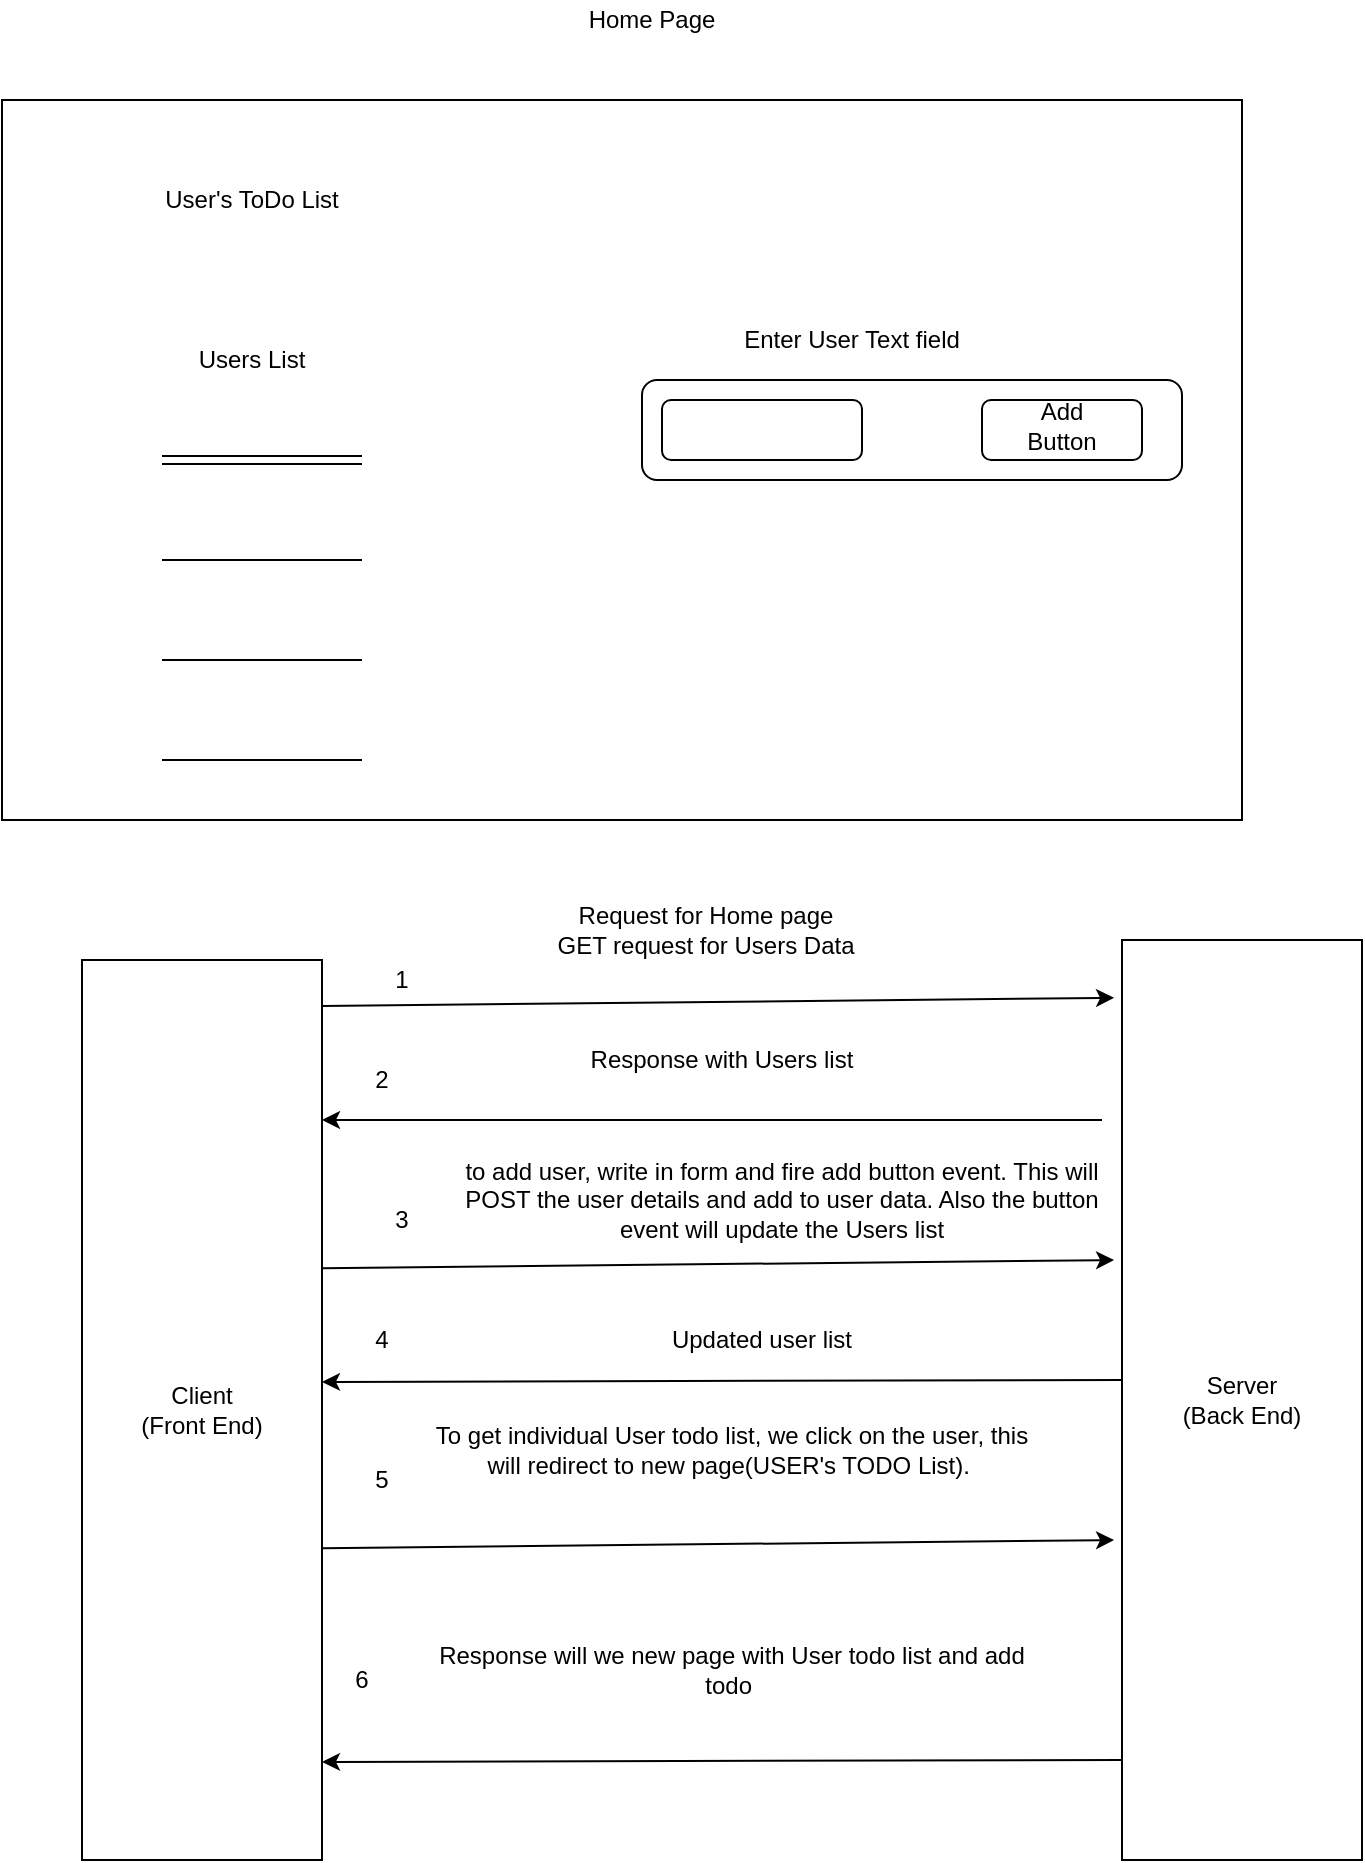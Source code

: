 <mxfile version="14.4.2" type="device" pages="2"><diagram id="xHAJPp9z-B0n9EPSBF4a" name="Page-1"><mxGraphModel dx="1108" dy="1673" grid="1" gridSize="10" guides="1" tooltips="1" connect="1" arrows="1" fold="1" page="1" pageScale="1" pageWidth="827" pageHeight="1169" math="0" shadow="0"><root><mxCell id="0"/><mxCell id="1" parent="0"/><mxCell id="vDUUkiWwdkFdXkaluPeA-1" value="" style="rounded=0;whiteSpace=wrap;html=1;" vertex="1" parent="1"><mxGeometry x="10" width="620" height="360" as="geometry"/></mxCell><mxCell id="vDUUkiWwdkFdXkaluPeA-2" value="" style="rounded=1;whiteSpace=wrap;html=1;" vertex="1" parent="1"><mxGeometry x="330" y="140" width="270" height="50" as="geometry"/></mxCell><mxCell id="vDUUkiWwdkFdXkaluPeA-3" value="User's ToDo List" style="text;html=1;strokeColor=none;fillColor=none;align=center;verticalAlign=middle;whiteSpace=wrap;rounded=0;" vertex="1" parent="1"><mxGeometry x="60" y="30" width="150" height="40" as="geometry"/></mxCell><mxCell id="vDUUkiWwdkFdXkaluPeA-4" value="Users List" style="text;html=1;strokeColor=none;fillColor=none;align=center;verticalAlign=middle;whiteSpace=wrap;rounded=0;" vertex="1" parent="1"><mxGeometry x="80" y="120" width="110" height="20" as="geometry"/></mxCell><mxCell id="vDUUkiWwdkFdXkaluPeA-6" value="" style="shape=link;html=1;" edge="1" parent="1"><mxGeometry width="100" relative="1" as="geometry"><mxPoint x="90" y="180" as="sourcePoint"/><mxPoint x="190" y="180" as="targetPoint"/><Array as="points"><mxPoint x="140" y="180"/></Array></mxGeometry></mxCell><mxCell id="vDUUkiWwdkFdXkaluPeA-7" value="" style="shape=link;html=1;width=0;" edge="1" parent="1"><mxGeometry width="100" relative="1" as="geometry"><mxPoint x="90" y="230" as="sourcePoint"/><mxPoint x="190" y="230" as="targetPoint"/></mxGeometry></mxCell><mxCell id="vDUUkiWwdkFdXkaluPeA-8" value="" style="shape=link;html=1;width=0;" edge="1" parent="1"><mxGeometry width="100" relative="1" as="geometry"><mxPoint x="90" y="280" as="sourcePoint"/><mxPoint x="190" y="280" as="targetPoint"/></mxGeometry></mxCell><mxCell id="vDUUkiWwdkFdXkaluPeA-9" value="" style="shape=link;html=1;width=0;" edge="1" parent="1"><mxGeometry width="100" relative="1" as="geometry"><mxPoint x="90" y="330" as="sourcePoint"/><mxPoint x="190" y="330" as="targetPoint"/></mxGeometry></mxCell><mxCell id="vDUUkiWwdkFdXkaluPeA-10" value="Home Page" style="text;html=1;strokeColor=none;fillColor=none;align=center;verticalAlign=middle;whiteSpace=wrap;rounded=0;" vertex="1" parent="1"><mxGeometry x="260" y="-50" width="150" height="20" as="geometry"/></mxCell><mxCell id="vDUUkiWwdkFdXkaluPeA-11" value="" style="rounded=1;whiteSpace=wrap;html=1;" vertex="1" parent="1"><mxGeometry x="340" y="150" width="100" height="30" as="geometry"/></mxCell><mxCell id="vDUUkiWwdkFdXkaluPeA-12" value="" style="rounded=1;whiteSpace=wrap;html=1;" vertex="1" parent="1"><mxGeometry x="500" y="150" width="80" height="30" as="geometry"/></mxCell><mxCell id="vDUUkiWwdkFdXkaluPeA-13" value="Add Button" style="text;html=1;strokeColor=none;fillColor=none;align=center;verticalAlign=middle;whiteSpace=wrap;rounded=0;" vertex="1" parent="1"><mxGeometry x="510" y="155" width="60" height="15" as="geometry"/></mxCell><mxCell id="vDUUkiWwdkFdXkaluPeA-14" value="Enter User Text field" style="text;html=1;strokeColor=none;fillColor=none;align=center;verticalAlign=middle;whiteSpace=wrap;rounded=0;" vertex="1" parent="1"><mxGeometry x="350" y="110" width="170" height="20" as="geometry"/></mxCell><mxCell id="vDUUkiWwdkFdXkaluPeA-15" value="Client&lt;br&gt;(Front End)" style="rounded=0;whiteSpace=wrap;html=1;" vertex="1" parent="1"><mxGeometry x="50" y="430" width="120" height="450" as="geometry"/></mxCell><mxCell id="vDUUkiWwdkFdXkaluPeA-16" value="Server&lt;br&gt;(Back End)" style="rounded=0;whiteSpace=wrap;html=1;" vertex="1" parent="1"><mxGeometry x="570" y="420" width="120" height="460" as="geometry"/></mxCell><mxCell id="vDUUkiWwdkFdXkaluPeA-19" value="1" style="text;html=1;strokeColor=none;fillColor=none;align=center;verticalAlign=middle;whiteSpace=wrap;rounded=0;" vertex="1" parent="1"><mxGeometry x="190" y="430" width="40" height="20" as="geometry"/></mxCell><mxCell id="vDUUkiWwdkFdXkaluPeA-20" value="Request for Home page&lt;br&gt;GET request for Users Data" style="text;html=1;strokeColor=none;fillColor=none;align=center;verticalAlign=middle;whiteSpace=wrap;rounded=0;" vertex="1" parent="1"><mxGeometry x="264" y="390" width="196" height="50" as="geometry"/></mxCell><mxCell id="vDUUkiWwdkFdXkaluPeA-23" value="" style="endArrow=classic;html=1;entryX=-0.033;entryY=0.108;entryDx=0;entryDy=0;entryPerimeter=0;" edge="1" parent="1"><mxGeometry width="50" height="50" relative="1" as="geometry"><mxPoint x="170" y="453" as="sourcePoint"/><mxPoint x="566.04" y="448.92" as="targetPoint"/></mxGeometry></mxCell><mxCell id="vDUUkiWwdkFdXkaluPeA-24" value="" style="endArrow=classic;html=1;" edge="1" parent="1"><mxGeometry width="50" height="50" relative="1" as="geometry"><mxPoint x="560" y="510" as="sourcePoint"/><mxPoint x="170" y="510" as="targetPoint"/></mxGeometry></mxCell><mxCell id="vDUUkiWwdkFdXkaluPeA-25" value="2" style="text;html=1;strokeColor=none;fillColor=none;align=center;verticalAlign=middle;whiteSpace=wrap;rounded=0;" vertex="1" parent="1"><mxGeometry x="180" y="480" width="40" height="20" as="geometry"/></mxCell><mxCell id="vDUUkiWwdkFdXkaluPeA-26" value="Response with Users list" style="text;html=1;strokeColor=none;fillColor=none;align=center;verticalAlign=middle;whiteSpace=wrap;rounded=0;" vertex="1" parent="1"><mxGeometry x="300" y="460" width="140" height="40" as="geometry"/></mxCell><mxCell id="vDUUkiWwdkFdXkaluPeA-27" value="" style="endArrow=classic;html=1;entryX=-0.033;entryY=0.108;entryDx=0;entryDy=0;entryPerimeter=0;" edge="1" parent="1"><mxGeometry width="50" height="50" relative="1" as="geometry"><mxPoint x="170" y="584.08" as="sourcePoint"/><mxPoint x="566.04" y="580" as="targetPoint"/></mxGeometry></mxCell><mxCell id="vDUUkiWwdkFdXkaluPeA-29" value="3" style="text;html=1;strokeColor=none;fillColor=none;align=center;verticalAlign=middle;whiteSpace=wrap;rounded=0;" vertex="1" parent="1"><mxGeometry x="190" y="550" width="40" height="20" as="geometry"/></mxCell><mxCell id="vDUUkiWwdkFdXkaluPeA-30" value="to add user, write in form and fire add button event. This will POST the user details and add to user data. Also the button event will update the Users list&lt;br&gt;" style="text;html=1;strokeColor=none;fillColor=none;align=center;verticalAlign=middle;whiteSpace=wrap;rounded=0;" vertex="1" parent="1"><mxGeometry x="230" y="530" width="340" height="40" as="geometry"/></mxCell><mxCell id="vDUUkiWwdkFdXkaluPeA-31" value="" style="endArrow=classic;html=1;exitX=0;exitY=0.371;exitDx=0;exitDy=0;exitPerimeter=0;" edge="1" parent="1"><mxGeometry width="50" height="50" relative="1" as="geometry"><mxPoint x="570" y="640" as="sourcePoint"/><mxPoint x="170" y="640.96" as="targetPoint"/></mxGeometry></mxCell><mxCell id="vDUUkiWwdkFdXkaluPeA-32" value="4" style="text;html=1;strokeColor=none;fillColor=none;align=center;verticalAlign=middle;whiteSpace=wrap;rounded=0;" vertex="1" parent="1"><mxGeometry x="180" y="610" width="40" height="20" as="geometry"/></mxCell><mxCell id="vDUUkiWwdkFdXkaluPeA-33" value="Updated user list" style="text;html=1;strokeColor=none;fillColor=none;align=center;verticalAlign=middle;whiteSpace=wrap;rounded=0;" vertex="1" parent="1"><mxGeometry x="330" y="610" width="120" height="20" as="geometry"/></mxCell><mxCell id="vDUUkiWwdkFdXkaluPeA-34" value="" style="endArrow=classic;html=1;entryX=-0.033;entryY=0.108;entryDx=0;entryDy=0;entryPerimeter=0;" edge="1" parent="1"><mxGeometry width="50" height="50" relative="1" as="geometry"><mxPoint x="170" y="724.08" as="sourcePoint"/><mxPoint x="566.04" y="720.0" as="targetPoint"/></mxGeometry></mxCell><mxCell id="vDUUkiWwdkFdXkaluPeA-35" value="5" style="text;html=1;strokeColor=none;fillColor=none;align=center;verticalAlign=middle;whiteSpace=wrap;rounded=0;" vertex="1" parent="1"><mxGeometry x="180" y="680" width="40" height="20" as="geometry"/></mxCell><mxCell id="vDUUkiWwdkFdXkaluPeA-36" value="To get individual User todo list, we click on the user, this will redirect to new page(USER's TODO List).&amp;nbsp;" style="text;html=1;strokeColor=none;fillColor=none;align=center;verticalAlign=middle;whiteSpace=wrap;rounded=0;" vertex="1" parent="1"><mxGeometry x="220" y="650" width="310" height="50" as="geometry"/></mxCell><mxCell id="vDUUkiWwdkFdXkaluPeA-37" value="" style="endArrow=classic;html=1;exitX=0;exitY=0.371;exitDx=0;exitDy=0;exitPerimeter=0;" edge="1" parent="1"><mxGeometry width="50" height="50" relative="1" as="geometry"><mxPoint x="570" y="830" as="sourcePoint"/><mxPoint x="170" y="830.96" as="targetPoint"/></mxGeometry></mxCell><mxCell id="vDUUkiWwdkFdXkaluPeA-38" value="6" style="text;html=1;strokeColor=none;fillColor=none;align=center;verticalAlign=middle;whiteSpace=wrap;rounded=0;" vertex="1" parent="1"><mxGeometry x="170" y="780" width="40" height="20" as="geometry"/></mxCell><mxCell id="vDUUkiWwdkFdXkaluPeA-39" value="Response will we new page with User todo list and add todo&amp;nbsp;" style="text;html=1;strokeColor=none;fillColor=none;align=center;verticalAlign=middle;whiteSpace=wrap;rounded=0;" vertex="1" parent="1"><mxGeometry x="220" y="760" width="310" height="50" as="geometry"/></mxCell></root></mxGraphModel></diagram><diagram id="01mzgIJVxZbrnn2BlrEW" name="Page-2"><mxGraphModel dx="1108" dy="1673" grid="1" gridSize="10" guides="1" tooltips="1" connect="1" arrows="1" fold="1" page="1" pageScale="1" pageWidth="827" pageHeight="1169" math="0" shadow="0"><root><mxCell id="9FBOiiUanMPH7YxuV0a--0"/><mxCell id="9FBOiiUanMPH7YxuV0a--1" parent="9FBOiiUanMPH7YxuV0a--0"/><mxCell id="O6UTJKO4Ga-V9ZjXPfww-0" value="" style="rounded=0;whiteSpace=wrap;html=1;" vertex="1" parent="9FBOiiUanMPH7YxuV0a--1"><mxGeometry x="10" width="620" height="360" as="geometry"/></mxCell><mxCell id="O6UTJKO4Ga-V9ZjXPfww-1" value="Text Field" style="rounded=1;whiteSpace=wrap;html=1;" vertex="1" parent="9FBOiiUanMPH7YxuV0a--1"><mxGeometry x="55" y="110" width="270" height="50" as="geometry"/></mxCell><mxCell id="O6UTJKO4Ga-V9ZjXPfww-2" value="#User ToDo List" style="text;html=1;strokeColor=none;fillColor=none;align=center;verticalAlign=middle;whiteSpace=wrap;rounded=0;" vertex="1" parent="9FBOiiUanMPH7YxuV0a--1"><mxGeometry x="60" y="30" width="150" height="40" as="geometry"/></mxCell><mxCell id="O6UTJKO4Ga-V9ZjXPfww-3" value="Users List" style="text;html=1;strokeColor=none;fillColor=none;align=center;verticalAlign=middle;whiteSpace=wrap;rounded=0;" vertex="1" parent="9FBOiiUanMPH7YxuV0a--1"><mxGeometry x="450" y="80" width="110" height="20" as="geometry"/></mxCell><mxCell id="O6UTJKO4Ga-V9ZjXPfww-4" value="" style="shape=link;html=1;" edge="1" parent="9FBOiiUanMPH7YxuV0a--1"><mxGeometry width="100" relative="1" as="geometry"><mxPoint x="460" y="140" as="sourcePoint"/><mxPoint x="560" y="140" as="targetPoint"/><Array as="points"><mxPoint x="510" y="140"/></Array></mxGeometry></mxCell><mxCell id="O6UTJKO4Ga-V9ZjXPfww-5" value="" style="shape=link;html=1;width=0;" edge="1" parent="9FBOiiUanMPH7YxuV0a--1"><mxGeometry width="100" relative="1" as="geometry"><mxPoint x="460" y="190" as="sourcePoint"/><mxPoint x="560" y="190" as="targetPoint"/></mxGeometry></mxCell><mxCell id="O6UTJKO4Ga-V9ZjXPfww-6" value="" style="shape=link;html=1;width=0;" edge="1" parent="9FBOiiUanMPH7YxuV0a--1"><mxGeometry width="100" relative="1" as="geometry"><mxPoint x="460" y="240" as="sourcePoint"/><mxPoint x="560" y="240" as="targetPoint"/></mxGeometry></mxCell><mxCell id="O6UTJKO4Ga-V9ZjXPfww-7" value="" style="shape=link;html=1;width=0;" edge="1" parent="9FBOiiUanMPH7YxuV0a--1"><mxGeometry width="100" relative="1" as="geometry"><mxPoint x="460" y="290" as="sourcePoint"/><mxPoint x="560" y="290" as="targetPoint"/></mxGeometry></mxCell><mxCell id="O6UTJKO4Ga-V9ZjXPfww-8" value="User ToDo Page" style="text;html=1;strokeColor=none;fillColor=none;align=center;verticalAlign=middle;whiteSpace=wrap;rounded=0;" vertex="1" parent="9FBOiiUanMPH7YxuV0a--1"><mxGeometry x="260" y="-50" width="150" height="20" as="geometry"/></mxCell><mxCell id="O6UTJKO4Ga-V9ZjXPfww-10" value="" style="rounded=1;whiteSpace=wrap;html=1;" vertex="1" parent="9FBOiiUanMPH7YxuV0a--1"><mxGeometry x="65" y="200" width="80" height="30" as="geometry"/></mxCell><mxCell id="O6UTJKO4Ga-V9ZjXPfww-11" value="Add Button" style="text;html=1;strokeColor=none;fillColor=none;align=center;verticalAlign=middle;whiteSpace=wrap;rounded=0;" vertex="1" parent="9FBOiiUanMPH7YxuV0a--1"><mxGeometry x="75" y="205" width="60" height="15" as="geometry"/></mxCell><mxCell id="O6UTJKO4Ga-V9ZjXPfww-12" value="ToDo&amp;nbsp;" style="text;html=1;strokeColor=none;fillColor=none;align=center;verticalAlign=middle;whiteSpace=wrap;rounded=0;" vertex="1" parent="9FBOiiUanMPH7YxuV0a--1"><mxGeometry x="75" y="80" width="170" height="20" as="geometry"/></mxCell><mxCell id="O6UTJKO4Ga-V9ZjXPfww-13" value="Client&lt;br&gt;(Front End)" style="rounded=0;whiteSpace=wrap;html=1;" vertex="1" parent="9FBOiiUanMPH7YxuV0a--1"><mxGeometry x="50" y="430" width="120" height="450" as="geometry"/></mxCell><mxCell id="O6UTJKO4Ga-V9ZjXPfww-14" value="Server&lt;br&gt;(Back End)" style="rounded=0;whiteSpace=wrap;html=1;" vertex="1" parent="9FBOiiUanMPH7YxuV0a--1"><mxGeometry x="570" y="420" width="120" height="460" as="geometry"/></mxCell><mxCell id="O6UTJKO4Ga-V9ZjXPfww-15" value="1" style="text;html=1;strokeColor=none;fillColor=none;align=center;verticalAlign=middle;whiteSpace=wrap;rounded=0;" vertex="1" parent="9FBOiiUanMPH7YxuV0a--1"><mxGeometry x="190" y="430" width="40" height="20" as="geometry"/></mxCell><mxCell id="O6UTJKO4Ga-V9ZjXPfww-16" value="Request for User ToDo page&lt;br&gt;GET request for User toDo data" style="text;html=1;strokeColor=none;fillColor=none;align=center;verticalAlign=middle;whiteSpace=wrap;rounded=0;" vertex="1" parent="9FBOiiUanMPH7YxuV0a--1"><mxGeometry x="264" y="390" width="196" height="50" as="geometry"/></mxCell><mxCell id="O6UTJKO4Ga-V9ZjXPfww-17" value="" style="endArrow=classic;html=1;entryX=-0.033;entryY=0.108;entryDx=0;entryDy=0;entryPerimeter=0;" edge="1" parent="9FBOiiUanMPH7YxuV0a--1"><mxGeometry width="50" height="50" relative="1" as="geometry"><mxPoint x="170" y="453" as="sourcePoint"/><mxPoint x="566.04" y="448.92" as="targetPoint"/></mxGeometry></mxCell><mxCell id="O6UTJKO4Ga-V9ZjXPfww-18" value="" style="endArrow=classic;html=1;" edge="1" parent="9FBOiiUanMPH7YxuV0a--1"><mxGeometry width="50" height="50" relative="1" as="geometry"><mxPoint x="560" y="510" as="sourcePoint"/><mxPoint x="170" y="510" as="targetPoint"/></mxGeometry></mxCell><mxCell id="O6UTJKO4Ga-V9ZjXPfww-19" value="2" style="text;html=1;strokeColor=none;fillColor=none;align=center;verticalAlign=middle;whiteSpace=wrap;rounded=0;" vertex="1" parent="9FBOiiUanMPH7YxuV0a--1"><mxGeometry x="180" y="480" width="40" height="20" as="geometry"/></mxCell><mxCell id="O6UTJKO4Ga-V9ZjXPfww-20" value="Response with Users ToDo list" style="text;html=1;strokeColor=none;fillColor=none;align=center;verticalAlign=middle;whiteSpace=wrap;rounded=0;" vertex="1" parent="9FBOiiUanMPH7YxuV0a--1"><mxGeometry x="300" y="460" width="140" height="40" as="geometry"/></mxCell><mxCell id="O6UTJKO4Ga-V9ZjXPfww-21" value="" style="endArrow=classic;html=1;entryX=-0.033;entryY=0.108;entryDx=0;entryDy=0;entryPerimeter=0;" edge="1" parent="9FBOiiUanMPH7YxuV0a--1"><mxGeometry width="50" height="50" relative="1" as="geometry"><mxPoint x="170" y="584.08" as="sourcePoint"/><mxPoint x="566.04" y="580" as="targetPoint"/></mxGeometry></mxCell><mxCell id="O6UTJKO4Ga-V9ZjXPfww-22" value="3" style="text;html=1;strokeColor=none;fillColor=none;align=center;verticalAlign=middle;whiteSpace=wrap;rounded=0;" vertex="1" parent="9FBOiiUanMPH7YxuV0a--1"><mxGeometry x="190" y="550" width="40" height="20" as="geometry"/></mxCell><mxCell id="O6UTJKO4Ga-V9ZjXPfww-23" value="to add task, write in text field and fire add button event. This will POST the user todo and add to user todo data. Also the button event will update the todo list" style="text;html=1;strokeColor=none;fillColor=none;align=center;verticalAlign=middle;whiteSpace=wrap;rounded=0;" vertex="1" parent="9FBOiiUanMPH7YxuV0a--1"><mxGeometry x="230" y="530" width="340" height="40" as="geometry"/></mxCell><mxCell id="O6UTJKO4Ga-V9ZjXPfww-24" value="" style="endArrow=classic;html=1;exitX=0;exitY=0.371;exitDx=0;exitDy=0;exitPerimeter=0;" edge="1" parent="9FBOiiUanMPH7YxuV0a--1"><mxGeometry width="50" height="50" relative="1" as="geometry"><mxPoint x="570" y="640" as="sourcePoint"/><mxPoint x="170" y="640.96" as="targetPoint"/></mxGeometry></mxCell><mxCell id="O6UTJKO4Ga-V9ZjXPfww-25" value="4" style="text;html=1;strokeColor=none;fillColor=none;align=center;verticalAlign=middle;whiteSpace=wrap;rounded=0;" vertex="1" parent="9FBOiiUanMPH7YxuV0a--1"><mxGeometry x="180" y="610" width="40" height="20" as="geometry"/></mxCell><mxCell id="O6UTJKO4Ga-V9ZjXPfww-26" value="Updated todo list" style="text;html=1;strokeColor=none;fillColor=none;align=center;verticalAlign=middle;whiteSpace=wrap;rounded=0;" vertex="1" parent="9FBOiiUanMPH7YxuV0a--1"><mxGeometry x="330" y="610" width="120" height="20" as="geometry"/></mxCell><mxCell id="O6UTJKO4Ga-V9ZjXPfww-27" value="" style="endArrow=classic;html=1;entryX=-0.033;entryY=0.108;entryDx=0;entryDy=0;entryPerimeter=0;" edge="1" parent="9FBOiiUanMPH7YxuV0a--1"><mxGeometry width="50" height="50" relative="1" as="geometry"><mxPoint x="170" y="724.08" as="sourcePoint"/><mxPoint x="566.04" y="720" as="targetPoint"/></mxGeometry></mxCell><mxCell id="O6UTJKO4Ga-V9ZjXPfww-28" value="5" style="text;html=1;strokeColor=none;fillColor=none;align=center;verticalAlign=middle;whiteSpace=wrap;rounded=0;" vertex="1" parent="9FBOiiUanMPH7YxuV0a--1"><mxGeometry x="180" y="680" width="40" height="20" as="geometry"/></mxCell><mxCell id="O6UTJKO4Ga-V9ZjXPfww-29" value="Checked button for done/ not done.&lt;br&gt;PUT request to update the database" style="text;html=1;strokeColor=none;fillColor=none;align=center;verticalAlign=middle;whiteSpace=wrap;rounded=0;" vertex="1" parent="9FBOiiUanMPH7YxuV0a--1"><mxGeometry x="220" y="650" width="310" height="50" as="geometry"/></mxCell><mxCell id="O6UTJKO4Ga-V9ZjXPfww-33" value="" style="whiteSpace=wrap;html=1;aspect=fixed;" vertex="1" parent="9FBOiiUanMPH7YxuV0a--1"><mxGeometry x="420" y="130" width="10" height="10" as="geometry"/></mxCell><mxCell id="O6UTJKO4Ga-V9ZjXPfww-34" value="" style="whiteSpace=wrap;html=1;aspect=fixed;" vertex="1" parent="9FBOiiUanMPH7YxuV0a--1"><mxGeometry x="420" y="190" width="10" height="10" as="geometry"/></mxCell><mxCell id="O6UTJKO4Ga-V9ZjXPfww-36" value="" style="whiteSpace=wrap;html=1;aspect=fixed;" vertex="1" parent="9FBOiiUanMPH7YxuV0a--1"><mxGeometry x="420" y="230" width="10" height="10" as="geometry"/></mxCell><mxCell id="O6UTJKO4Ga-V9ZjXPfww-40" value="" style="whiteSpace=wrap;html=1;aspect=fixed;" vertex="1" parent="9FBOiiUanMPH7YxuV0a--1"><mxGeometry x="420" y="290" width="10" height="10" as="geometry"/></mxCell></root></mxGraphModel></diagram></mxfile>